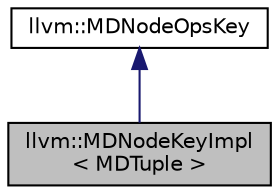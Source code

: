 digraph "llvm::MDNodeKeyImpl&lt; MDTuple &gt;"
{
 // LATEX_PDF_SIZE
  bgcolor="transparent";
  edge [fontname="Helvetica",fontsize="10",labelfontname="Helvetica",labelfontsize="10"];
  node [fontname="Helvetica",fontsize="10",shape="box"];
  Node1 [label="llvm::MDNodeKeyImpl\l\< MDTuple \>",height=0.2,width=0.4,color="black", fillcolor="grey75", style="filled", fontcolor="black",tooltip="DenseMapInfo for MDTuple."];
  Node2 -> Node1 [dir="back",color="midnightblue",fontsize="10",style="solid",fontname="Helvetica"];
  Node2 [label="llvm::MDNodeOpsKey",height=0.2,width=0.4,color="black",URL="$classllvm_1_1MDNodeOpsKey.html",tooltip="Structure for hashing arbitrary MDNode operands."];
}
